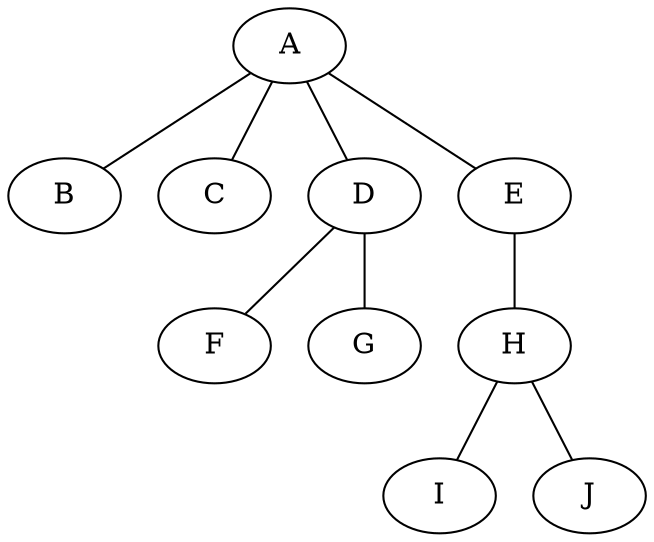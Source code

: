 graph tree {
	A
	B
	C
	D
	E
	F
	G
	H
	I
	J
	A -- B
	A -- C
	A -- D
	A -- E
	D -- F
	D -- G
	E -- H
	H -- I
	H -- J
}
